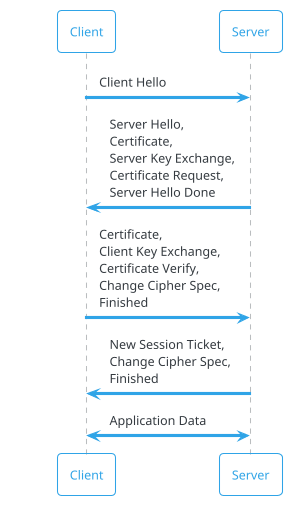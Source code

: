 @startuml
!theme cerulean-outline

participant Client as c
participant Server as s

c -> s: Client Hello
s -> c: Server Hello, \nCertificate, \nServer Key Exchange, \nCertificate Request, \nServer Hello Done
c -> s: Certificate, \nClient Key Exchange, \nCertificate Verify, \nChange Cipher Spec, \nFinished
s -> c: New Session Ticket, \nChange Cipher Spec, \nFinished
s <-> c: Application Data

@enduml
